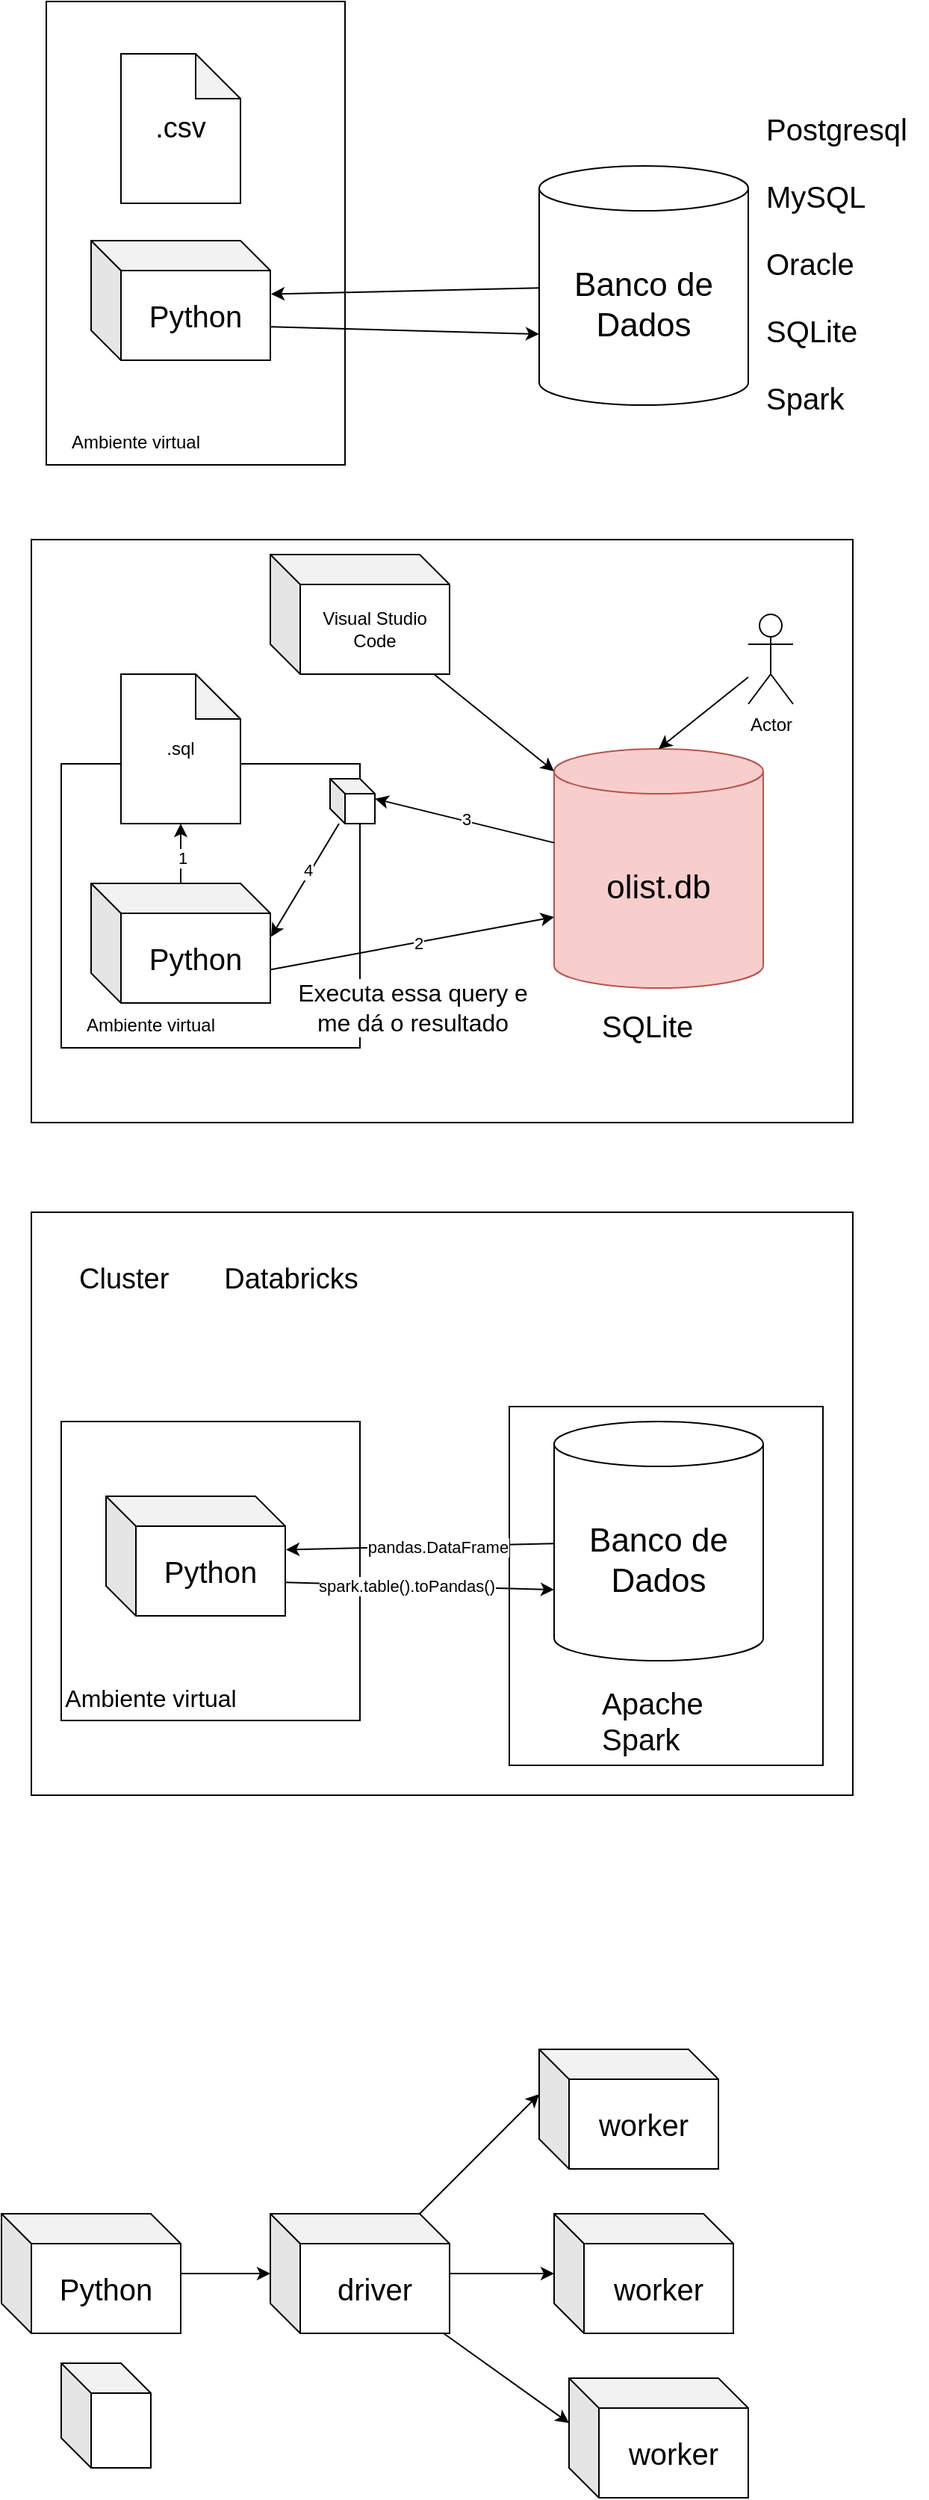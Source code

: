 <mxfile>
    <diagram id="60Xai3mpQ_o6ElJ8VJT1" name="Page-1">
        <mxGraphModel dx="777" dy="349" grid="1" gridSize="10" guides="1" tooltips="1" connect="1" arrows="1" fold="1" page="1" pageScale="1" pageWidth="850" pageHeight="1100" math="0" shadow="0">
            <root>
                <mxCell id="0"/>
                <mxCell id="1" parent="0"/>
                <mxCell id="28" value="" style="rounded=0;whiteSpace=wrap;html=1;" parent="1" vertex="1">
                    <mxGeometry x="110" y="550" width="550" height="390" as="geometry"/>
                </mxCell>
                <mxCell id="6" value="" style="rounded=0;whiteSpace=wrap;html=1;" parent="1" vertex="1">
                    <mxGeometry x="120" y="190" width="200" height="310" as="geometry"/>
                </mxCell>
                <mxCell id="2" value="&lt;font style=&quot;font-size: 20px;&quot;&gt;Python&lt;/font&gt;" style="shape=cube;whiteSpace=wrap;html=1;boundedLbl=1;backgroundOutline=1;darkOpacity=0.05;darkOpacity2=0.1;" parent="1" vertex="1">
                    <mxGeometry x="150" y="350" width="120" height="80" as="geometry"/>
                </mxCell>
                <mxCell id="3" value="&lt;font style=&quot;font-size: 19px;&quot;&gt;.csv&lt;/font&gt;" style="shape=note;whiteSpace=wrap;html=1;backgroundOutline=1;darkOpacity=0.05;" parent="1" vertex="1">
                    <mxGeometry x="170" y="225" width="80" height="100" as="geometry"/>
                </mxCell>
                <mxCell id="7" value="Ambiente virtual" style="text;html=1;align=center;verticalAlign=middle;whiteSpace=wrap;rounded=0;" parent="1" vertex="1">
                    <mxGeometry x="120" y="470" width="120" height="30" as="geometry"/>
                </mxCell>
                <mxCell id="8" value="&lt;font style=&quot;font-size: 22px;&quot;&gt;Banco de Dados&lt;/font&gt;" style="shape=cylinder3;whiteSpace=wrap;html=1;boundedLbl=1;backgroundOutline=1;size=15;" parent="1" vertex="1">
                    <mxGeometry x="450" y="300" width="140" height="160" as="geometry"/>
                </mxCell>
                <mxCell id="9" value="&lt;font style=&quot;font-size: 20px;&quot;&gt;MySQL&lt;/font&gt;" style="text;html=1;align=left;verticalAlign=middle;whiteSpace=wrap;rounded=0;" parent="1" vertex="1">
                    <mxGeometry x="600" y="305" width="110" height="30" as="geometry"/>
                </mxCell>
                <mxCell id="10" value="&lt;font style=&quot;font-size: 20px;&quot;&gt;Oracle&lt;/font&gt;" style="text;html=1;align=left;verticalAlign=middle;whiteSpace=wrap;rounded=0;" parent="1" vertex="1">
                    <mxGeometry x="600" y="350" width="110" height="30" as="geometry"/>
                </mxCell>
                <mxCell id="11" value="&lt;font style=&quot;font-size: 20px;&quot;&gt;SQLite&lt;/font&gt;" style="text;html=1;align=left;verticalAlign=middle;whiteSpace=wrap;rounded=0;" parent="1" vertex="1">
                    <mxGeometry x="600" y="395" width="110" height="30" as="geometry"/>
                </mxCell>
                <mxCell id="12" value="&lt;font style=&quot;font-size: 20px;&quot;&gt;Spark&lt;/font&gt;" style="text;html=1;align=left;verticalAlign=middle;whiteSpace=wrap;rounded=0;" parent="1" vertex="1">
                    <mxGeometry x="600" y="440" width="110" height="30" as="geometry"/>
                </mxCell>
                <mxCell id="13" value="&lt;font style=&quot;font-size: 20px;&quot;&gt;Postgresql&lt;/font&gt;" style="text;html=1;align=left;verticalAlign=middle;whiteSpace=wrap;rounded=0;" parent="1" vertex="1">
                    <mxGeometry x="600" y="260" width="110" height="30" as="geometry"/>
                </mxCell>
                <mxCell id="14" style="edgeStyle=none;html=1;entryX=0;entryY=0;entryDx=0;entryDy=112.5;entryPerimeter=0;exitX=1.004;exitY=0.72;exitDx=0;exitDy=0;exitPerimeter=0;" parent="1" source="2" target="8" edge="1">
                    <mxGeometry relative="1" as="geometry"/>
                </mxCell>
                <mxCell id="15" style="edgeStyle=none;html=1;entryX=1.004;entryY=0.447;entryDx=0;entryDy=0;entryPerimeter=0;" parent="1" source="8" target="2" edge="1">
                    <mxGeometry relative="1" as="geometry"/>
                </mxCell>
                <mxCell id="16" value="" style="rounded=0;whiteSpace=wrap;html=1;" parent="1" vertex="1">
                    <mxGeometry x="130" y="700" width="200" height="190" as="geometry"/>
                </mxCell>
                <mxCell id="17" value="&lt;font style=&quot;font-size: 20px;&quot;&gt;Python&lt;/font&gt;" style="shape=cube;whiteSpace=wrap;html=1;boundedLbl=1;backgroundOutline=1;darkOpacity=0.05;darkOpacity2=0.1;" parent="1" vertex="1">
                    <mxGeometry x="150" y="780" width="120" height="80" as="geometry"/>
                </mxCell>
                <mxCell id="19" value="Ambiente virtual" style="text;html=1;align=center;verticalAlign=middle;whiteSpace=wrap;rounded=0;" parent="1" vertex="1">
                    <mxGeometry x="130" y="860" width="120" height="30" as="geometry"/>
                </mxCell>
                <mxCell id="20" value="&lt;font style=&quot;font-size: 22px;&quot;&gt;olist.db&lt;/font&gt;" style="shape=cylinder3;whiteSpace=wrap;html=1;boundedLbl=1;backgroundOutline=1;size=15;fillColor=#f8cecc;strokeColor=#b85450;" parent="1" vertex="1">
                    <mxGeometry x="460" y="690" width="140" height="160" as="geometry"/>
                </mxCell>
                <mxCell id="23" value="&lt;font style=&quot;font-size: 20px;&quot;&gt;SQLite&lt;/font&gt;" style="text;html=1;align=left;verticalAlign=middle;whiteSpace=wrap;rounded=0;" parent="1" vertex="1">
                    <mxGeometry x="490" y="860" width="110" height="30" as="geometry"/>
                </mxCell>
                <mxCell id="26" style="edgeStyle=none;html=1;entryX=0;entryY=0;entryDx=0;entryDy=112.5;entryPerimeter=0;exitX=1.004;exitY=0.72;exitDx=0;exitDy=0;exitPerimeter=0;" parent="1" source="17" target="20" edge="1">
                    <mxGeometry relative="1" as="geometry"/>
                </mxCell>
                <mxCell id="44" value="&lt;font style=&quot;font-size: 16px;&quot;&gt;Executa essa query e&lt;/font&gt;&lt;div&gt;&lt;font style=&quot;font-size: 16px;&quot;&gt;me dá o resultado&lt;/font&gt;&lt;/div&gt;" style="edgeLabel;html=1;align=center;verticalAlign=middle;resizable=0;points=[];" parent="26" vertex="1" connectable="0">
                    <mxGeometry x="-0.157" y="-1" relative="1" as="geometry">
                        <mxPoint x="14" y="39" as="offset"/>
                    </mxGeometry>
                </mxCell>
                <mxCell id="52" value="2" style="edgeLabel;html=1;align=center;verticalAlign=middle;resizable=0;points=[];" parent="26" vertex="1" connectable="0">
                    <mxGeometry x="0.037" relative="1" as="geometry">
                        <mxPoint as="offset"/>
                    </mxGeometry>
                </mxCell>
                <mxCell id="27" style="edgeStyle=none;html=1;entryX=1.004;entryY=0.447;entryDx=0;entryDy=0;entryPerimeter=0;" parent="1" source="45" target="17" edge="1">
                    <mxGeometry relative="1" as="geometry"/>
                </mxCell>
                <mxCell id="54" value="4" style="edgeLabel;html=1;align=center;verticalAlign=middle;resizable=0;points=[];" parent="27" vertex="1" connectable="0">
                    <mxGeometry x="-0.154" y="-2" relative="1" as="geometry">
                        <mxPoint as="offset"/>
                    </mxGeometry>
                </mxCell>
                <mxCell id="29" value="" style="rounded=0;whiteSpace=wrap;html=1;" parent="1" vertex="1">
                    <mxGeometry x="110" y="1000" width="550" height="390" as="geometry"/>
                </mxCell>
                <mxCell id="30" value="" style="rounded=0;whiteSpace=wrap;html=1;" parent="1" vertex="1">
                    <mxGeometry x="130" y="1140" width="200" height="200" as="geometry"/>
                </mxCell>
                <mxCell id="31" value="&lt;font style=&quot;font-size: 20px;&quot;&gt;Python&lt;/font&gt;" style="shape=cube;whiteSpace=wrap;html=1;boundedLbl=1;backgroundOutline=1;darkOpacity=0.05;darkOpacity2=0.1;" parent="1" vertex="1">
                    <mxGeometry x="160" y="1190" width="120" height="80" as="geometry"/>
                </mxCell>
                <mxCell id="33" value="&lt;font style=&quot;font-size: 16px;&quot;&gt;Ambiente virtual&lt;/font&gt;" style="text;html=1;align=center;verticalAlign=middle;whiteSpace=wrap;rounded=0;" parent="1" vertex="1">
                    <mxGeometry x="130" y="1310" width="120" height="30" as="geometry"/>
                </mxCell>
                <mxCell id="38" value="" style="rounded=0;whiteSpace=wrap;html=1;" parent="1" vertex="1">
                    <mxGeometry x="430" y="1130" width="210" height="240" as="geometry"/>
                </mxCell>
                <mxCell id="34" value="&lt;font style=&quot;font-size: 22px;&quot;&gt;Banco de Dados&lt;/font&gt;" style="shape=cylinder3;whiteSpace=wrap;html=1;boundedLbl=1;backgroundOutline=1;size=15;" parent="1" vertex="1">
                    <mxGeometry x="460" y="1140" width="140" height="160" as="geometry"/>
                </mxCell>
                <mxCell id="35" value="&lt;font style=&quot;font-size: 20px;&quot;&gt;Apache Spark&lt;/font&gt;" style="text;html=1;align=left;verticalAlign=middle;whiteSpace=wrap;rounded=0;" parent="1" vertex="1">
                    <mxGeometry x="490" y="1310" width="110" height="60" as="geometry"/>
                </mxCell>
                <mxCell id="36" style="edgeStyle=none;html=1;entryX=0;entryY=0;entryDx=0;entryDy=112.5;entryPerimeter=0;exitX=1.004;exitY=0.72;exitDx=0;exitDy=0;exitPerimeter=0;" parent="1" source="31" target="34" edge="1">
                    <mxGeometry relative="1" as="geometry"/>
                </mxCell>
                <mxCell id="55" value="spark.table().toPandas()" style="edgeLabel;html=1;align=center;verticalAlign=middle;resizable=0;points=[];" vertex="1" connectable="0" parent="36">
                    <mxGeometry x="-0.443" y="-1" relative="1" as="geometry">
                        <mxPoint x="30" as="offset"/>
                    </mxGeometry>
                </mxCell>
                <mxCell id="37" style="edgeStyle=none;html=1;entryX=1.004;entryY=0.447;entryDx=0;entryDy=0;entryPerimeter=0;" parent="1" source="34" target="31" edge="1">
                    <mxGeometry relative="1" as="geometry"/>
                </mxCell>
                <mxCell id="56" value="pandas.DataFrame" style="edgeLabel;html=1;align=center;verticalAlign=middle;resizable=0;points=[];" vertex="1" connectable="0" parent="37">
                    <mxGeometry x="-0.125" relative="1" as="geometry">
                        <mxPoint as="offset"/>
                    </mxGeometry>
                </mxCell>
                <mxCell id="39" value="&lt;font style=&quot;font-size: 19px;&quot;&gt;Cluster&amp;nbsp; &amp;nbsp; &amp;nbsp; &amp;nbsp;Databricks&lt;/font&gt;" style="text;html=1;align=left;verticalAlign=middle;whiteSpace=wrap;rounded=0;" parent="1" vertex="1">
                    <mxGeometry x="140" y="1030" width="300" height="30" as="geometry"/>
                </mxCell>
                <mxCell id="40" value="Actor" style="shape=umlActor;verticalLabelPosition=bottom;verticalAlign=top;html=1;outlineConnect=0;" parent="1" vertex="1">
                    <mxGeometry x="590" y="600" width="30" height="60" as="geometry"/>
                </mxCell>
                <mxCell id="41" style="edgeStyle=none;html=1;entryX=0.5;entryY=0;entryDx=0;entryDy=0;entryPerimeter=0;" parent="1" source="40" target="20" edge="1">
                    <mxGeometry relative="1" as="geometry"/>
                </mxCell>
                <mxCell id="46" value="" style="edgeStyle=none;html=1;entryX=1.004;entryY=0.447;entryDx=0;entryDy=0;entryPerimeter=0;" parent="1" source="20" target="45" edge="1">
                    <mxGeometry relative="1" as="geometry">
                        <mxPoint x="460" y="772" as="sourcePoint"/>
                        <mxPoint x="280" y="776" as="targetPoint"/>
                    </mxGeometry>
                </mxCell>
                <mxCell id="53" value="3" style="edgeLabel;html=1;align=center;verticalAlign=middle;resizable=0;points=[];" parent="46" vertex="1" connectable="0">
                    <mxGeometry x="-0.019" y="-2" relative="1" as="geometry">
                        <mxPoint x="-1" as="offset"/>
                    </mxGeometry>
                </mxCell>
                <mxCell id="45" value="" style="shape=cube;whiteSpace=wrap;html=1;boundedLbl=1;backgroundOutline=1;darkOpacity=0.05;darkOpacity2=0.1;size=10;" parent="1" vertex="1">
                    <mxGeometry x="310" y="710" width="30" height="30" as="geometry"/>
                </mxCell>
                <mxCell id="47" value="Visual Studio Code" style="shape=cube;whiteSpace=wrap;html=1;boundedLbl=1;backgroundOutline=1;darkOpacity=0.05;darkOpacity2=0.1;" parent="1" vertex="1">
                    <mxGeometry x="270" y="560" width="120" height="80" as="geometry"/>
                </mxCell>
                <mxCell id="48" style="edgeStyle=none;html=1;entryX=0;entryY=0;entryDx=0;entryDy=15;entryPerimeter=0;" parent="1" source="47" target="20" edge="1">
                    <mxGeometry relative="1" as="geometry"/>
                </mxCell>
                <mxCell id="49" value=".sql" style="shape=note;whiteSpace=wrap;html=1;backgroundOutline=1;darkOpacity=0.05;" parent="1" vertex="1">
                    <mxGeometry x="170" y="640" width="80" height="100" as="geometry"/>
                </mxCell>
                <mxCell id="50" style="edgeStyle=none;html=1;entryX=0.5;entryY=1;entryDx=0;entryDy=0;entryPerimeter=0;" parent="1" source="17" target="49" edge="1">
                    <mxGeometry relative="1" as="geometry"/>
                </mxCell>
                <mxCell id="51" value="1" style="edgeLabel;html=1;align=center;verticalAlign=middle;resizable=0;points=[];" parent="50" vertex="1" connectable="0">
                    <mxGeometry x="-0.127" y="-1" relative="1" as="geometry">
                        <mxPoint as="offset"/>
                    </mxGeometry>
                </mxCell>
                <mxCell id="62" style="edgeStyle=none;html=1;" edge="1" parent="1" source="57" target="61">
                    <mxGeometry relative="1" as="geometry"/>
                </mxCell>
                <mxCell id="57" value="&lt;font style=&quot;font-size: 20px;&quot;&gt;Python&lt;/font&gt;" style="shape=cube;whiteSpace=wrap;html=1;boundedLbl=1;backgroundOutline=1;darkOpacity=0.05;darkOpacity2=0.1;" vertex="1" parent="1">
                    <mxGeometry x="90" y="1670" width="120" height="80" as="geometry"/>
                </mxCell>
                <mxCell id="58" value="&lt;font style=&quot;font-size: 20px;&quot;&gt;worker&lt;/font&gt;" style="shape=cube;whiteSpace=wrap;html=1;boundedLbl=1;backgroundOutline=1;darkOpacity=0.05;darkOpacity2=0.1;" vertex="1" parent="1">
                    <mxGeometry x="450" y="1560" width="120" height="80" as="geometry"/>
                </mxCell>
                <mxCell id="59" value="&lt;font style=&quot;font-size: 20px;&quot;&gt;worker&lt;/font&gt;" style="shape=cube;whiteSpace=wrap;html=1;boundedLbl=1;backgroundOutline=1;darkOpacity=0.05;darkOpacity2=0.1;" vertex="1" parent="1">
                    <mxGeometry x="460" y="1670" width="120" height="80" as="geometry"/>
                </mxCell>
                <mxCell id="60" value="&lt;font style=&quot;font-size: 20px;&quot;&gt;worker&lt;/font&gt;" style="shape=cube;whiteSpace=wrap;html=1;boundedLbl=1;backgroundOutline=1;darkOpacity=0.05;darkOpacity2=0.1;" vertex="1" parent="1">
                    <mxGeometry x="470" y="1780" width="120" height="80" as="geometry"/>
                </mxCell>
                <mxCell id="64" style="edgeStyle=none;html=1;" edge="1" parent="1" source="61" target="59">
                    <mxGeometry relative="1" as="geometry"/>
                </mxCell>
                <mxCell id="61" value="&lt;font style=&quot;font-size: 20px;&quot;&gt;driver&lt;/font&gt;" style="shape=cube;whiteSpace=wrap;html=1;boundedLbl=1;backgroundOutline=1;darkOpacity=0.05;darkOpacity2=0.1;" vertex="1" parent="1">
                    <mxGeometry x="270" y="1670" width="120" height="80" as="geometry"/>
                </mxCell>
                <mxCell id="63" style="edgeStyle=none;html=1;entryX=0;entryY=0;entryDx=0;entryDy=30;entryPerimeter=0;" edge="1" parent="1" source="61" target="58">
                    <mxGeometry relative="1" as="geometry"/>
                </mxCell>
                <mxCell id="65" style="edgeStyle=none;html=1;" edge="1" parent="1" source="61">
                    <mxGeometry relative="1" as="geometry">
                        <mxPoint x="470" y="1810" as="targetPoint"/>
                    </mxGeometry>
                </mxCell>
                <mxCell id="66" value="" style="shape=cube;whiteSpace=wrap;html=1;boundedLbl=1;backgroundOutline=1;darkOpacity=0.05;darkOpacity2=0.1;" vertex="1" parent="1">
                    <mxGeometry x="130" y="1770" width="60" height="70" as="geometry"/>
                </mxCell>
            </root>
        </mxGraphModel>
    </diagram>
</mxfile>